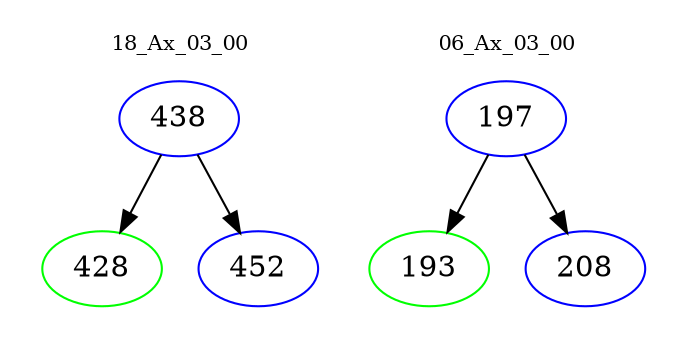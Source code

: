 digraph{
subgraph cluster_0 {
color = white
label = "18_Ax_03_00";
fontsize=10;
T0_438 [label="438", color="blue"]
T0_438 -> T0_428 [color="black"]
T0_428 [label="428", color="green"]
T0_438 -> T0_452 [color="black"]
T0_452 [label="452", color="blue"]
}
subgraph cluster_1 {
color = white
label = "06_Ax_03_00";
fontsize=10;
T1_197 [label="197", color="blue"]
T1_197 -> T1_193 [color="black"]
T1_193 [label="193", color="green"]
T1_197 -> T1_208 [color="black"]
T1_208 [label="208", color="blue"]
}
}
